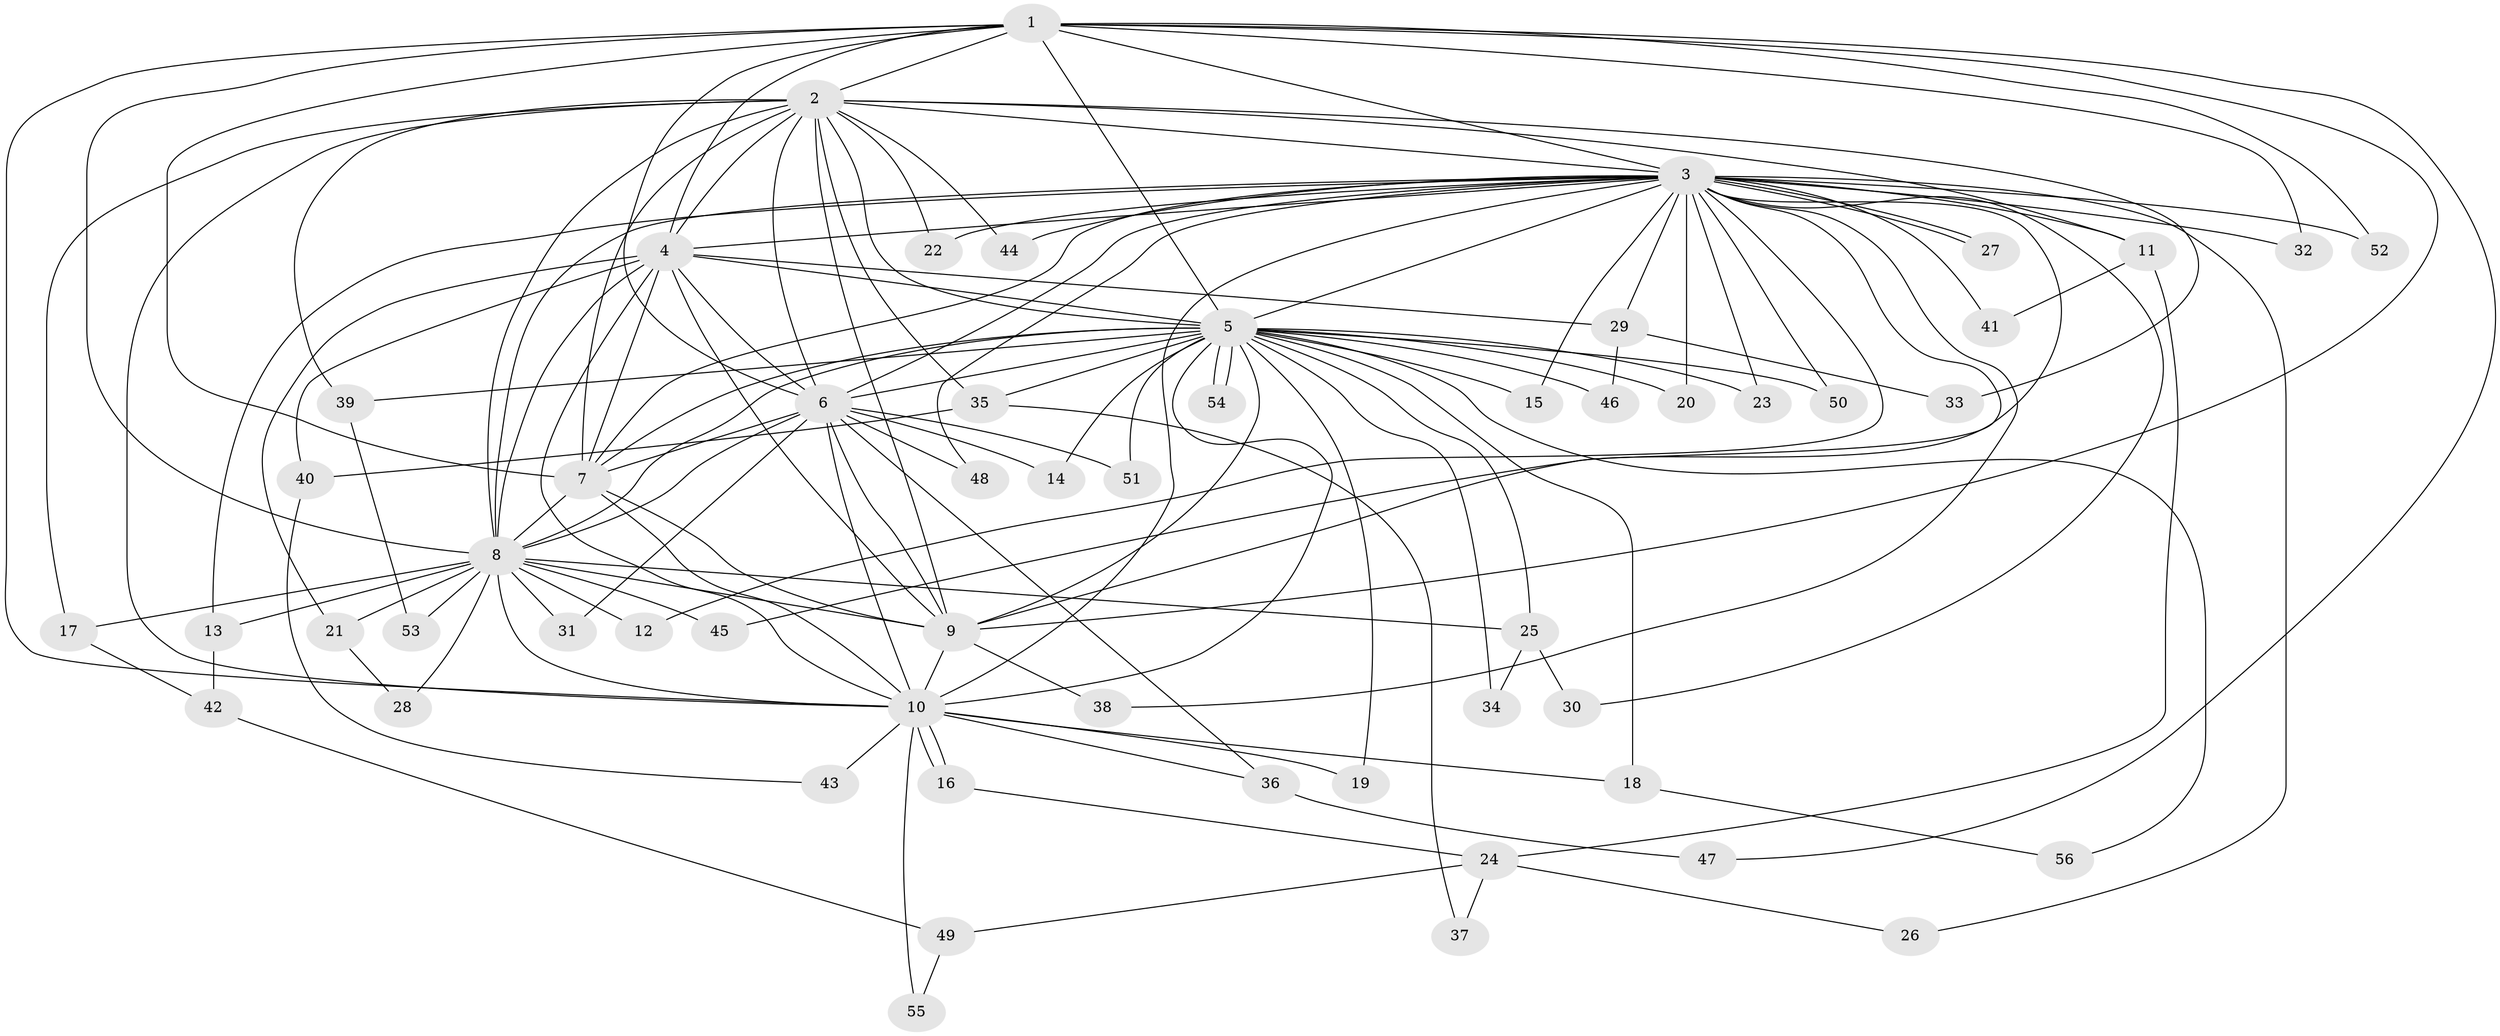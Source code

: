 // Generated by graph-tools (version 1.1) at 2025/13/03/09/25 04:13:56]
// undirected, 56 vertices, 137 edges
graph export_dot {
graph [start="1"]
  node [color=gray90,style=filled];
  1;
  2;
  3;
  4;
  5;
  6;
  7;
  8;
  9;
  10;
  11;
  12;
  13;
  14;
  15;
  16;
  17;
  18;
  19;
  20;
  21;
  22;
  23;
  24;
  25;
  26;
  27;
  28;
  29;
  30;
  31;
  32;
  33;
  34;
  35;
  36;
  37;
  38;
  39;
  40;
  41;
  42;
  43;
  44;
  45;
  46;
  47;
  48;
  49;
  50;
  51;
  52;
  53;
  54;
  55;
  56;
  1 -- 2;
  1 -- 3;
  1 -- 4;
  1 -- 5;
  1 -- 6;
  1 -- 7;
  1 -- 8;
  1 -- 9;
  1 -- 10;
  1 -- 32;
  1 -- 47;
  1 -- 52;
  2 -- 3;
  2 -- 4;
  2 -- 5;
  2 -- 6;
  2 -- 7;
  2 -- 8;
  2 -- 9;
  2 -- 10;
  2 -- 11;
  2 -- 17;
  2 -- 22;
  2 -- 33;
  2 -- 35;
  2 -- 39;
  2 -- 44;
  3 -- 4;
  3 -- 5;
  3 -- 6;
  3 -- 7;
  3 -- 8;
  3 -- 9;
  3 -- 10;
  3 -- 11;
  3 -- 12;
  3 -- 13;
  3 -- 15;
  3 -- 20;
  3 -- 22;
  3 -- 23;
  3 -- 26;
  3 -- 27;
  3 -- 27;
  3 -- 29;
  3 -- 30;
  3 -- 32;
  3 -- 38;
  3 -- 41;
  3 -- 44;
  3 -- 45;
  3 -- 48;
  3 -- 50;
  3 -- 52;
  4 -- 5;
  4 -- 6;
  4 -- 7;
  4 -- 8;
  4 -- 9;
  4 -- 10;
  4 -- 21;
  4 -- 29;
  4 -- 40;
  5 -- 6;
  5 -- 7;
  5 -- 8;
  5 -- 9;
  5 -- 10;
  5 -- 14;
  5 -- 15;
  5 -- 18;
  5 -- 19;
  5 -- 20;
  5 -- 23;
  5 -- 25;
  5 -- 34;
  5 -- 35;
  5 -- 39;
  5 -- 46;
  5 -- 50;
  5 -- 51;
  5 -- 54;
  5 -- 54;
  5 -- 56;
  6 -- 7;
  6 -- 8;
  6 -- 9;
  6 -- 10;
  6 -- 14;
  6 -- 31;
  6 -- 36;
  6 -- 48;
  6 -- 51;
  7 -- 8;
  7 -- 9;
  7 -- 10;
  8 -- 9;
  8 -- 10;
  8 -- 12;
  8 -- 13;
  8 -- 17;
  8 -- 21;
  8 -- 25;
  8 -- 28;
  8 -- 31;
  8 -- 45;
  8 -- 53;
  9 -- 10;
  9 -- 38;
  10 -- 16;
  10 -- 16;
  10 -- 18;
  10 -- 19;
  10 -- 36;
  10 -- 43;
  10 -- 55;
  11 -- 24;
  11 -- 41;
  13 -- 42;
  16 -- 24;
  17 -- 42;
  18 -- 56;
  21 -- 28;
  24 -- 26;
  24 -- 37;
  24 -- 49;
  25 -- 30;
  25 -- 34;
  29 -- 33;
  29 -- 46;
  35 -- 37;
  35 -- 40;
  36 -- 47;
  39 -- 53;
  40 -- 43;
  42 -- 49;
  49 -- 55;
}
